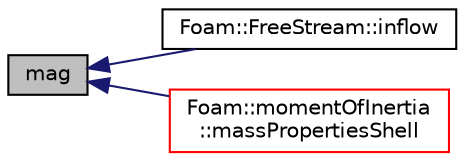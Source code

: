 digraph "mag"
{
  bgcolor="transparent";
  edge [fontname="Helvetica",fontsize="10",labelfontname="Helvetica",labelfontsize="10"];
  node [fontname="Helvetica",fontsize="10",shape=record];
  rankdir="LR";
  Node1 [label="mag",height=0.2,width=0.4,color="black", fillcolor="grey75", style="filled", fontcolor="black"];
  Node1 -> Node2 [dir="back",color="midnightblue",fontsize="10",style="solid",fontname="Helvetica"];
  Node2 [label="Foam::FreeStream::inflow",height=0.2,width=0.4,color="black",URL="$a00860.html#a84e6a7b742df4fcb240fff3040770a0b",tooltip="Introduce particles. "];
  Node1 -> Node3 [dir="back",color="midnightblue",fontsize="10",style="solid",fontname="Helvetica"];
  Node3 [label="Foam::momentOfInertia\l::massPropertiesShell",height=0.2,width=0.4,color="red",URL="$a01528.html#aafe9f3727d4e49838b77e92c2ee567e7"];
}
